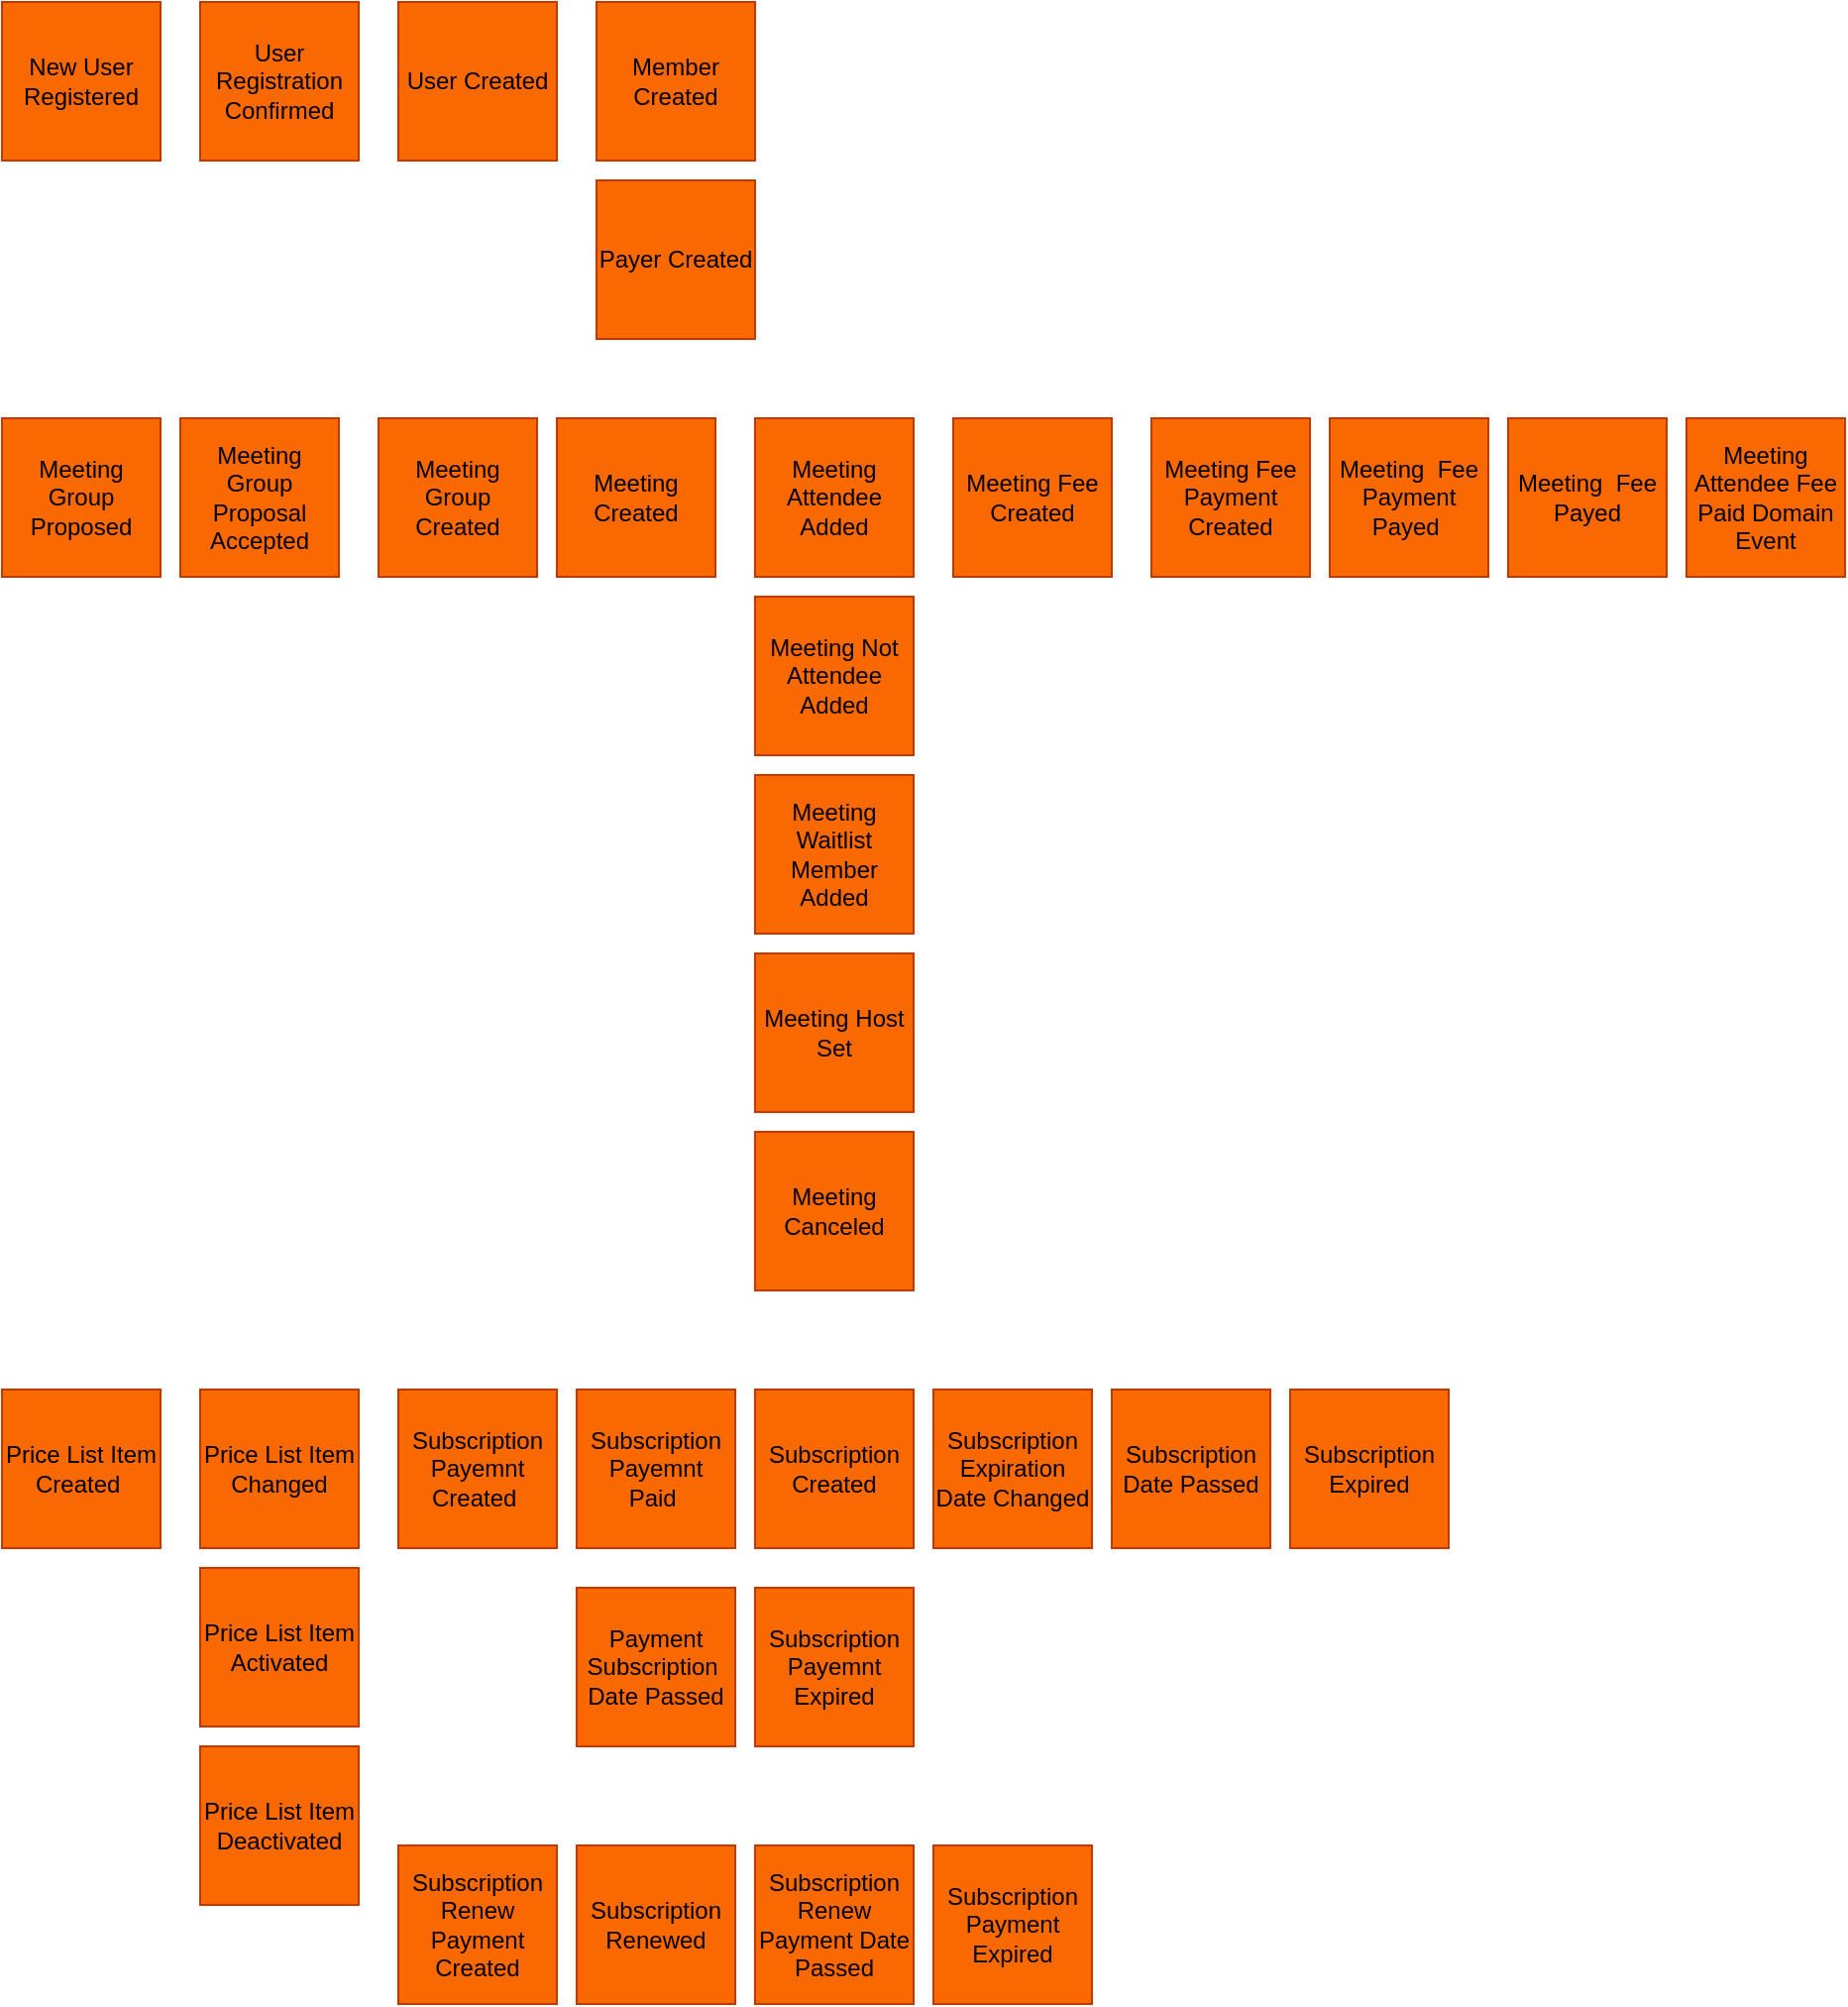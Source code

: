<mxfile>
    <diagram id="XUWz4Bbc95z4d-4o7Gqc" name="第1頁">
        <mxGraphModel dx="1078" dy="784" grid="1" gridSize="10" guides="1" tooltips="1" connect="1" arrows="1" fold="1" page="1" pageScale="1" pageWidth="1200" pageHeight="1600" math="0" shadow="0">
            <root>
                <mxCell id="0"/>
                <mxCell id="1" parent="0"/>
                <mxCell id="2" value="&lt;span style=&quot;color: rgb(0 , 0 , 0)&quot;&gt;New User Registered&lt;/span&gt;" style="whiteSpace=wrap;html=1;aspect=fixed;fontColor=#000000;fillColor=#fa6800;strokeColor=#C73500;" parent="1" vertex="1">
                    <mxGeometry x="40" y="20" width="80" height="80" as="geometry"/>
                </mxCell>
                <mxCell id="3" value="&lt;span style=&quot;color: rgb(0 , 0 , 0)&quot;&gt;User Registration Confirmed&lt;/span&gt;" style="whiteSpace=wrap;html=1;aspect=fixed;fontColor=#000000;fillColor=#fa6800;strokeColor=#C73500;" parent="1" vertex="1">
                    <mxGeometry x="140" y="20" width="80" height="80" as="geometry"/>
                </mxCell>
                <mxCell id="5" value="&lt;span style=&quot;color: rgb(0 , 0 , 0)&quot;&gt;User Created&lt;/span&gt;" style="whiteSpace=wrap;html=1;aspect=fixed;fontColor=#000000;fillColor=#fa6800;strokeColor=#C73500;" parent="1" vertex="1">
                    <mxGeometry x="240" y="20" width="80" height="80" as="geometry"/>
                </mxCell>
                <mxCell id="10" value="&lt;span style=&quot;color: rgb(0 , 0 , 0)&quot;&gt;Meeting Created&lt;/span&gt;" style="whiteSpace=wrap;html=1;aspect=fixed;fontColor=#000000;fillColor=#fa6800;strokeColor=#C73500;" parent="1" vertex="1">
                    <mxGeometry x="320" y="230" width="80" height="80" as="geometry"/>
                </mxCell>
                <mxCell id="12" value="&lt;span style=&quot;color: rgb(0 , 0 , 0)&quot;&gt;Meeting Group Proposal Accepted&lt;/span&gt;" style="whiteSpace=wrap;html=1;aspect=fixed;fontColor=#000000;fillColor=#fa6800;strokeColor=#C73500;" parent="1" vertex="1">
                    <mxGeometry x="130" y="230" width="80" height="80" as="geometry"/>
                </mxCell>
                <mxCell id="17" value="&lt;span style=&quot;color: rgb(0 , 0 , 0)&quot;&gt;Member Created&lt;/span&gt;" style="whiteSpace=wrap;html=1;aspect=fixed;fontColor=#000000;fillColor=#fa6800;strokeColor=#C73500;" parent="1" vertex="1">
                    <mxGeometry x="340" y="20" width="80" height="80" as="geometry"/>
                </mxCell>
                <mxCell id="18" value="&lt;span style=&quot;color: rgb(0 , 0 , 0)&quot;&gt;Meeting Attendee Added&lt;/span&gt;" style="whiteSpace=wrap;html=1;aspect=fixed;fillColor=#fa6800;fontColor=#000000;strokeColor=#C73500;" parent="1" vertex="1">
                    <mxGeometry x="420" y="230" width="80" height="80" as="geometry"/>
                </mxCell>
                <mxCell id="19" value="Meeting&lt;br&gt;Waitlist&lt;br&gt;Member&lt;br&gt;Added" style="whiteSpace=wrap;html=1;aspect=fixed;fillColor=#fa6800;fontColor=#000000;strokeColor=#C73500;" parent="1" vertex="1">
                    <mxGeometry x="420" y="410" width="80" height="80" as="geometry"/>
                </mxCell>
                <mxCell id="21" value="&lt;span style=&quot;color: rgb(0 , 0 , 0)&quot;&gt;Meeting Not Attendee Added&lt;/span&gt;" style="whiteSpace=wrap;html=1;aspect=fixed;fillColor=#fa6800;fontColor=#000000;strokeColor=#C73500;" parent="1" vertex="1">
                    <mxGeometry x="420" y="320" width="80" height="80" as="geometry"/>
                </mxCell>
                <mxCell id="22" value="&lt;span style=&quot;color: rgb(0 , 0 , 0)&quot;&gt;Meeting Host Set&lt;/span&gt;" style="whiteSpace=wrap;html=1;aspect=fixed;fillColor=#fa6800;fontColor=#000000;strokeColor=#C73500;" parent="1" vertex="1">
                    <mxGeometry x="420" y="500" width="80" height="80" as="geometry"/>
                </mxCell>
                <mxCell id="28" value="&lt;span style=&quot;color: rgb(0 , 0 , 0)&quot;&gt;Meeting Canceled&lt;/span&gt;" style="whiteSpace=wrap;html=1;aspect=fixed;fillColor=#fa6800;fontColor=#000000;strokeColor=#C73500;" parent="1" vertex="1">
                    <mxGeometry x="420" y="590" width="80" height="80" as="geometry"/>
                </mxCell>
                <mxCell id="30" value="&lt;span style=&quot;color: rgb(0 , 0 , 0)&quot;&gt;Payer Created&lt;/span&gt;" style="whiteSpace=wrap;html=1;aspect=fixed;fillColor=#fa6800;fontColor=#000000;strokeColor=#C73500;" parent="1" vertex="1">
                    <mxGeometry x="340" y="110" width="80" height="80" as="geometry"/>
                </mxCell>
                <mxCell id="31" value="&lt;span style=&quot;color: rgb(0 , 0 , 0)&quot;&gt;Meeting&amp;nbsp; Fee Payment Payed&amp;nbsp;&lt;/span&gt;" style="whiteSpace=wrap;html=1;aspect=fixed;fillColor=#fa6800;fontColor=#000000;strokeColor=#C73500;" parent="1" vertex="1">
                    <mxGeometry x="710" y="230" width="80" height="80" as="geometry"/>
                </mxCell>
                <mxCell id="32" value="&lt;span style=&quot;color: rgb(0 , 0 , 0)&quot;&gt;Meeting&amp;nbsp; Fee Payed&lt;/span&gt;" style="whiteSpace=wrap;html=1;aspect=fixed;fillColor=#fa6800;fontColor=#000000;strokeColor=#C73500;" parent="1" vertex="1">
                    <mxGeometry x="800" y="230" width="80" height="80" as="geometry"/>
                </mxCell>
                <mxCell id="34" value="&lt;span style=&quot;color: rgb(0 , 0 , 0)&quot;&gt;Meeting Group Proposed&lt;/span&gt;" style="whiteSpace=wrap;html=1;aspect=fixed;fillColor=#fa6800;fontColor=#000000;strokeColor=#C73500;" parent="1" vertex="1">
                    <mxGeometry x="40" y="230" width="80" height="80" as="geometry"/>
                </mxCell>
                <mxCell id="35" value="Meeting Fee Created" style="whiteSpace=wrap;html=1;aspect=fixed;fillColor=#fa6800;fontColor=#000000;strokeColor=#C73500;" parent="1" vertex="1">
                    <mxGeometry x="520" y="230" width="80" height="80" as="geometry"/>
                </mxCell>
                <mxCell id="36" value="Meeting Fee Payment Created" style="whiteSpace=wrap;html=1;aspect=fixed;fillColor=#fa6800;fontColor=#000000;strokeColor=#C73500;" parent="1" vertex="1">
                    <mxGeometry x="620" y="230" width="80" height="80" as="geometry"/>
                </mxCell>
                <mxCell id="37" value="Meeting Attendee Fee Paid Domain Event" style="whiteSpace=wrap;html=1;aspect=fixed;fillColor=#fa6800;fontColor=#000000;strokeColor=#C73500;" parent="1" vertex="1">
                    <mxGeometry x="890" y="230" width="80" height="80" as="geometry"/>
                </mxCell>
                <mxCell id="38" value="Subscription Payemnt Created&amp;nbsp;" style="whiteSpace=wrap;html=1;aspect=fixed;fillColor=#fa6800;fontColor=#000000;strokeColor=#C73500;" parent="1" vertex="1">
                    <mxGeometry x="240" y="720" width="80" height="80" as="geometry"/>
                </mxCell>
                <mxCell id="39" value="&lt;span style=&quot;color: rgb(0 , 0 , 0)&quot;&gt;Subscription Payemnt Paid&amp;nbsp;&lt;/span&gt;" style="whiteSpace=wrap;html=1;aspect=fixed;fillColor=#fa6800;fontColor=#000000;strokeColor=#C73500;" parent="1" vertex="1">
                    <mxGeometry x="330" y="720" width="80" height="80" as="geometry"/>
                </mxCell>
                <mxCell id="40" value="&lt;span style=&quot;color: rgb(0 , 0 , 0)&quot;&gt;Subscription Created&lt;/span&gt;" style="whiteSpace=wrap;html=1;aspect=fixed;fillColor=#fa6800;fontColor=#000000;strokeColor=#C73500;" parent="1" vertex="1">
                    <mxGeometry x="420" y="720" width="80" height="80" as="geometry"/>
                </mxCell>
                <mxCell id="41" value="&lt;span style=&quot;color: rgb(0 , 0 , 0)&quot;&gt;Subscription Expiration Date Changed&lt;/span&gt;" style="whiteSpace=wrap;html=1;aspect=fixed;fillColor=#fa6800;fontColor=#000000;strokeColor=#C73500;" parent="1" vertex="1">
                    <mxGeometry x="510" y="720" width="80" height="80" as="geometry"/>
                </mxCell>
                <mxCell id="42" value="&lt;span style=&quot;color: rgb(0 , 0 , 0)&quot;&gt;Subscription Renewed&lt;/span&gt;" style="whiteSpace=wrap;html=1;aspect=fixed;fillColor=#fa6800;fontColor=#000000;strokeColor=#C73500;" parent="1" vertex="1">
                    <mxGeometry x="330" y="950" width="80" height="80" as="geometry"/>
                </mxCell>
                <mxCell id="43" value="&lt;span style=&quot;color: rgb(0 , 0 , 0)&quot;&gt;Subscription Renew Payment Created&lt;/span&gt;" style="whiteSpace=wrap;html=1;aspect=fixed;fillColor=#fa6800;fontColor=#000000;strokeColor=#C73500;" parent="1" vertex="1">
                    <mxGeometry x="240" y="950" width="80" height="80" as="geometry"/>
                </mxCell>
                <mxCell id="44" value="&lt;span style=&quot;color: rgb(0 , 0 , 0)&quot;&gt;Subscription Date Passed&lt;/span&gt;" style="whiteSpace=wrap;html=1;aspect=fixed;fillColor=#fa6800;fontColor=#000000;strokeColor=#C73500;" parent="1" vertex="1">
                    <mxGeometry x="600" y="720" width="80" height="80" as="geometry"/>
                </mxCell>
                <mxCell id="45" value="&lt;span style=&quot;color: rgb(0 , 0 , 0)&quot;&gt;Subscription Expired&lt;/span&gt;" style="whiteSpace=wrap;html=1;aspect=fixed;fillColor=#fa6800;fontColor=#000000;strokeColor=#C73500;" parent="1" vertex="1">
                    <mxGeometry x="690" y="720" width="80" height="80" as="geometry"/>
                </mxCell>
                <mxCell id="46" value="Payment Subscription&lt;span style=&quot;color: rgb(0 , 0 , 0)&quot;&gt;&amp;nbsp;&lt;br&gt;Date Passed&lt;/span&gt;" style="whiteSpace=wrap;html=1;aspect=fixed;fillColor=#fa6800;fontColor=#000000;strokeColor=#C73500;" parent="1" vertex="1">
                    <mxGeometry x="330" y="820" width="80" height="80" as="geometry"/>
                </mxCell>
                <mxCell id="47" value="Subscription Payemnt Expired" style="whiteSpace=wrap;html=1;aspect=fixed;fillColor=#fa6800;fontColor=#000000;strokeColor=#C73500;" parent="1" vertex="1">
                    <mxGeometry x="420" y="820" width="80" height="80" as="geometry"/>
                </mxCell>
                <mxCell id="48" value="&lt;span style=&quot;color: rgb(0 , 0 , 0)&quot;&gt;Subscription Renew Payment Date Passed&lt;/span&gt;" style="whiteSpace=wrap;html=1;aspect=fixed;fillColor=#fa6800;fontColor=#000000;strokeColor=#C73500;" parent="1" vertex="1">
                    <mxGeometry x="420" y="950" width="80" height="80" as="geometry"/>
                </mxCell>
                <mxCell id="49" value="&lt;span style=&quot;color: rgb(0 , 0 , 0)&quot;&gt;Subscription Payment Expired&lt;/span&gt;" style="whiteSpace=wrap;html=1;aspect=fixed;fillColor=#fa6800;fontColor=#000000;strokeColor=#C73500;" parent="1" vertex="1">
                    <mxGeometry x="510" y="950" width="80" height="80" as="geometry"/>
                </mxCell>
                <mxCell id="52" value="Price List Item Created&amp;nbsp;" style="whiteSpace=wrap;html=1;aspect=fixed;fillColor=#fa6800;fontColor=#000000;strokeColor=#C73500;" parent="1" vertex="1">
                    <mxGeometry x="40" y="720" width="80" height="80" as="geometry"/>
                </mxCell>
                <mxCell id="53" value="&lt;span style=&quot;color: rgb(0 , 0 , 0)&quot;&gt;Price List Item Changed&lt;/span&gt;" style="whiteSpace=wrap;html=1;aspect=fixed;fillColor=#fa6800;fontColor=#000000;strokeColor=#C73500;" parent="1" vertex="1">
                    <mxGeometry x="140" y="720" width="80" height="80" as="geometry"/>
                </mxCell>
                <mxCell id="54" value="&lt;span style=&quot;color: rgb(0 , 0 , 0)&quot;&gt;Price List Item Activated&lt;/span&gt;" style="whiteSpace=wrap;html=1;aspect=fixed;fillColor=#fa6800;fontColor=#000000;strokeColor=#C73500;" parent="1" vertex="1">
                    <mxGeometry x="140" y="810" width="80" height="80" as="geometry"/>
                </mxCell>
                <mxCell id="55" value="Price List Item Deactivated" style="whiteSpace=wrap;html=1;aspect=fixed;fillColor=#fa6800;fontColor=#000000;strokeColor=#C73500;" parent="1" vertex="1">
                    <mxGeometry x="140" y="900" width="80" height="80" as="geometry"/>
                </mxCell>
                <mxCell id="57" value="&lt;span style=&quot;color: rgb(0 , 0 , 0)&quot;&gt;Price List Item Changed&lt;/span&gt;" style="whiteSpace=wrap;html=1;aspect=fixed;fillColor=#fa6800;fontColor=#000000;strokeColor=#C73500;" parent="1" vertex="1">
                    <mxGeometry x="140" y="720" width="80" height="80" as="geometry"/>
                </mxCell>
                <mxCell id="59" value="&lt;span style=&quot;color: rgb(0 , 0 , 0)&quot;&gt;Price List Item Changed&lt;/span&gt;" style="whiteSpace=wrap;html=1;aspect=fixed;fillColor=#fa6800;fontColor=#000000;strokeColor=#C73500;" parent="1" vertex="1">
                    <mxGeometry x="140" y="720" width="80" height="80" as="geometry"/>
                </mxCell>
                <mxCell id="60" value="Meeting&lt;br&gt;Group&lt;br&gt;Created" style="whiteSpace=wrap;html=1;aspect=fixed;fillColor=#fa6800;fontColor=#000000;strokeColor=#C73500;" parent="1" vertex="1">
                    <mxGeometry x="230" y="230" width="80" height="80" as="geometry"/>
                </mxCell>
            </root>
        </mxGraphModel>
    </diagram>
</mxfile>